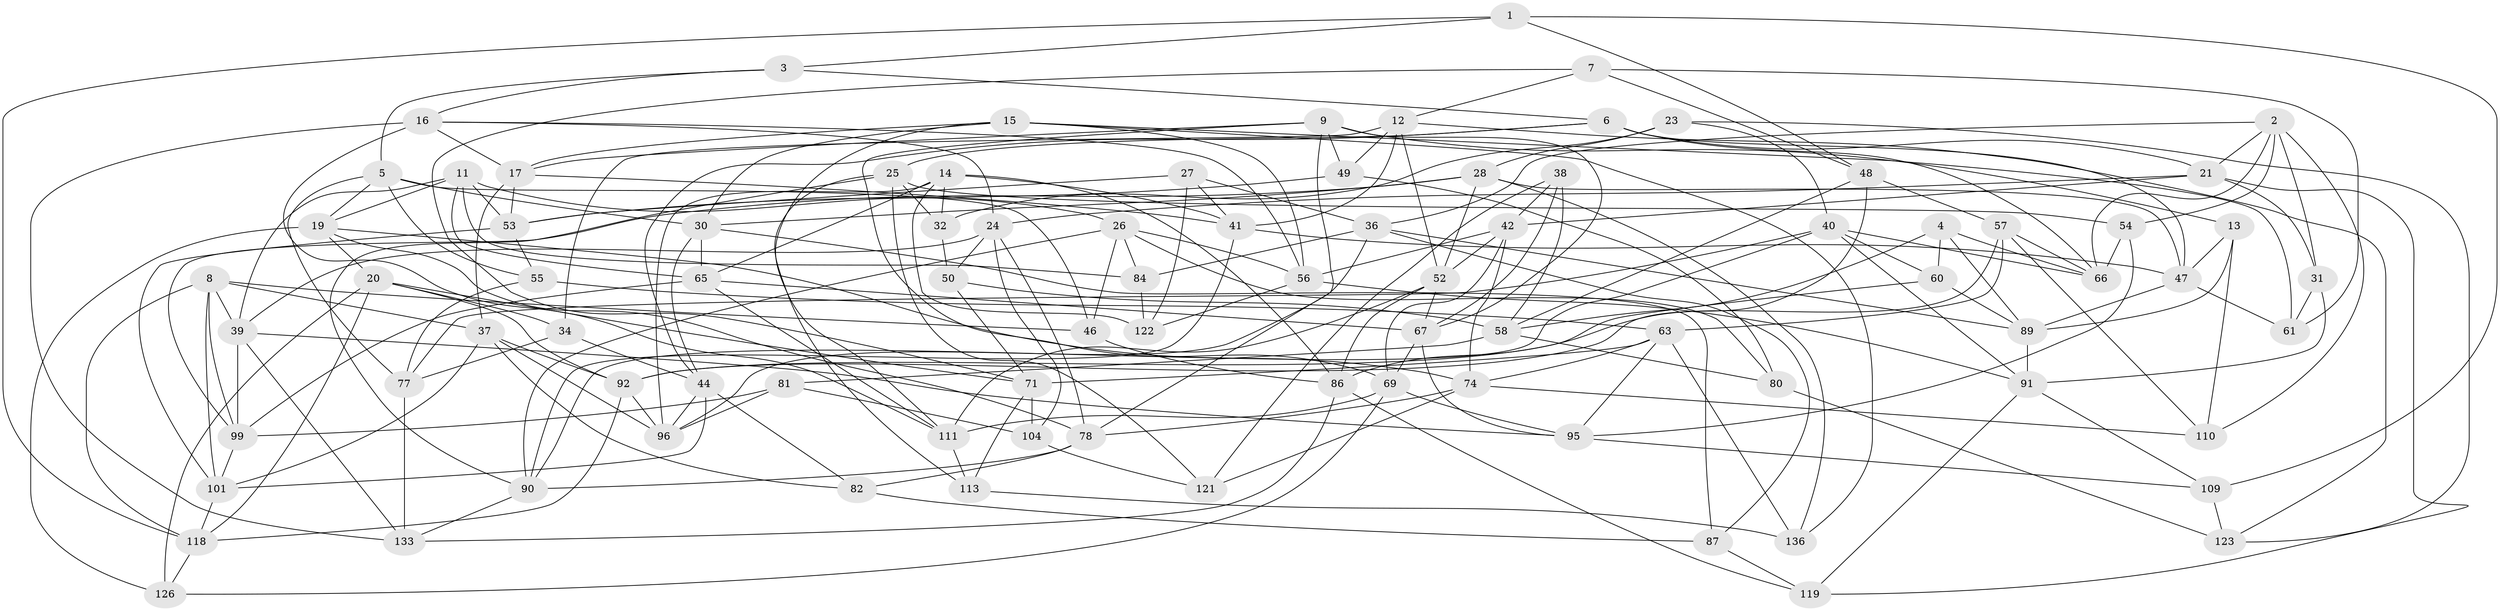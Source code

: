 // original degree distribution, {4: 1.0}
// Generated by graph-tools (version 1.1) at 2025/11/02/27/25 16:11:46]
// undirected, 87 vertices, 226 edges
graph export_dot {
graph [start="1"]
  node [color=gray90,style=filled];
  1;
  2 [super="+125"];
  3;
  4;
  5 [super="+108"];
  6 [super="+10"];
  7;
  8 [super="+100"];
  9 [super="+43"];
  11 [super="+70"];
  12 [super="+106"];
  13;
  14 [super="+29"];
  15 [super="+117"];
  16 [super="+18"];
  17 [super="+51"];
  19 [super="+97"];
  20 [super="+128"];
  21 [super="+22"];
  23;
  24 [super="+35"];
  25 [super="+33"];
  26 [super="+45"];
  27;
  28 [super="+64"];
  30 [super="+115"];
  31;
  32;
  34;
  36 [super="+124"];
  37 [super="+131"];
  38;
  39 [super="+83"];
  40 [super="+103"];
  41 [super="+130"];
  42 [super="+76"];
  44 [super="+62"];
  46;
  47 [super="+73"];
  48 [super="+68"];
  49;
  50;
  52 [super="+75"];
  53 [super="+98"];
  54;
  55;
  56 [super="+59"];
  57 [super="+105"];
  58 [super="+139"];
  60;
  61;
  63 [super="+140"];
  65 [super="+93"];
  66 [super="+85"];
  67 [super="+134"];
  69 [super="+79"];
  71 [super="+72"];
  74 [super="+94"];
  77 [super="+88"];
  78 [super="+141"];
  80;
  81;
  82;
  84;
  86 [super="+132"];
  87;
  89 [super="+116"];
  90 [super="+107"];
  91 [super="+138"];
  92 [super="+120"];
  95 [super="+112"];
  96 [super="+102"];
  99 [super="+127"];
  101 [super="+114"];
  104;
  109;
  110;
  111 [super="+129"];
  113;
  118 [super="+135"];
  119;
  121;
  122;
  123;
  126;
  133 [super="+137"];
  136;
  1 -- 48;
  1 -- 3;
  1 -- 109;
  1 -- 118;
  2 -- 31;
  2 -- 54;
  2 -- 110;
  2 -- 21;
  2 -- 36;
  2 -- 66;
  3 -- 16;
  3 -- 6;
  3 -- 5;
  4 -- 89;
  4 -- 60;
  4 -- 58;
  4 -- 66;
  5 -- 46;
  5 -- 19;
  5 -- 55;
  5 -- 30;
  5 -- 77;
  6 -- 44;
  6 -- 21;
  6 -- 25;
  6 -- 66;
  6 -- 47;
  7 -- 71;
  7 -- 12;
  7 -- 48;
  7 -- 61;
  8 -- 39;
  8 -- 37;
  8 -- 46;
  8 -- 118;
  8 -- 101;
  8 -- 99;
  9 -- 13;
  9 -- 17;
  9 -- 49;
  9 -- 67;
  9 -- 78;
  9 -- 69;
  11 -- 65;
  11 -- 39;
  11 -- 26;
  11 -- 84;
  11 -- 53;
  11 -- 19;
  12 -- 41;
  12 -- 52;
  12 -- 49;
  12 -- 34;
  12 -- 123;
  13 -- 47;
  13 -- 110;
  13 -- 89;
  14 -- 65;
  14 -- 96;
  14 -- 122;
  14 -- 32;
  14 -- 41;
  14 -- 86;
  15 -- 136;
  15 -- 56;
  15 -- 61;
  15 -- 30;
  15 -- 17;
  15 -- 111;
  16 -- 56;
  16 -- 133;
  16 -- 24;
  16 -- 111;
  16 -- 17;
  17 -- 53;
  17 -- 37;
  17 -- 41;
  19 -- 78;
  19 -- 74;
  19 -- 20;
  19 -- 126;
  20 -- 118;
  20 -- 126;
  20 -- 34;
  20 -- 92;
  20 -- 71;
  21 -- 31;
  21 -- 42;
  21 -- 119;
  21 -- 24;
  23 -- 32;
  23 -- 123;
  23 -- 40;
  23 -- 28;
  24 -- 78;
  24 -- 104;
  24 -- 50;
  24 -- 39;
  25 -- 32;
  25 -- 113;
  25 -- 54;
  25 -- 90;
  25 -- 121;
  26 -- 80;
  26 -- 46;
  26 -- 84;
  26 -- 90;
  26 -- 56;
  27 -- 122;
  27 -- 36;
  27 -- 53;
  27 -- 41;
  28 -- 30;
  28 -- 52;
  28 -- 99;
  28 -- 136;
  28 -- 47;
  30 -- 44;
  30 -- 65;
  30 -- 87;
  31 -- 61;
  31 -- 91;
  32 -- 50;
  34 -- 44;
  34 -- 77;
  36 -- 89;
  36 -- 84;
  36 -- 87;
  36 -- 96;
  37 -- 82;
  37 -- 92;
  37 -- 96;
  37 -- 101;
  38 -- 58;
  38 -- 121;
  38 -- 67;
  38 -- 42;
  39 -- 95;
  39 -- 99;
  39 -- 133;
  40 -- 77;
  40 -- 90;
  40 -- 91;
  40 -- 60;
  40 -- 66;
  41 -- 90;
  41 -- 47;
  42 -- 69;
  42 -- 74;
  42 -- 56;
  42 -- 52;
  44 -- 96;
  44 -- 82;
  44 -- 101;
  46 -- 86;
  47 -- 61;
  47 -- 89;
  48 -- 57 [weight=2];
  48 -- 58;
  48 -- 86;
  49 -- 53;
  49 -- 80;
  50 -- 71;
  50 -- 58;
  52 -- 86;
  52 -- 111;
  52 -- 67;
  53 -- 101;
  53 -- 55;
  54 -- 66;
  54 -- 95;
  55 -- 77;
  55 -- 63;
  56 -- 91;
  56 -- 122;
  57 -- 63;
  57 -- 110;
  57 -- 66;
  57 -- 92;
  58 -- 80;
  58 -- 81;
  60 -- 89;
  60 -- 92;
  63 -- 136;
  63 -- 71;
  63 -- 95;
  63 -- 74;
  65 -- 99;
  65 -- 67;
  65 -- 111;
  67 -- 69;
  67 -- 95;
  69 -- 95;
  69 -- 111;
  69 -- 126;
  71 -- 104;
  71 -- 113;
  74 -- 110;
  74 -- 121;
  74 -- 78;
  77 -- 133 [weight=2];
  78 -- 90;
  78 -- 82;
  80 -- 123;
  81 -- 104;
  81 -- 96;
  81 -- 99;
  82 -- 87;
  84 -- 122;
  86 -- 133;
  86 -- 119;
  87 -- 119;
  89 -- 91;
  90 -- 133;
  91 -- 109;
  91 -- 119;
  92 -- 96;
  92 -- 118;
  95 -- 109;
  99 -- 101;
  101 -- 118;
  104 -- 121;
  109 -- 123;
  111 -- 113;
  113 -- 136;
  118 -- 126;
}
